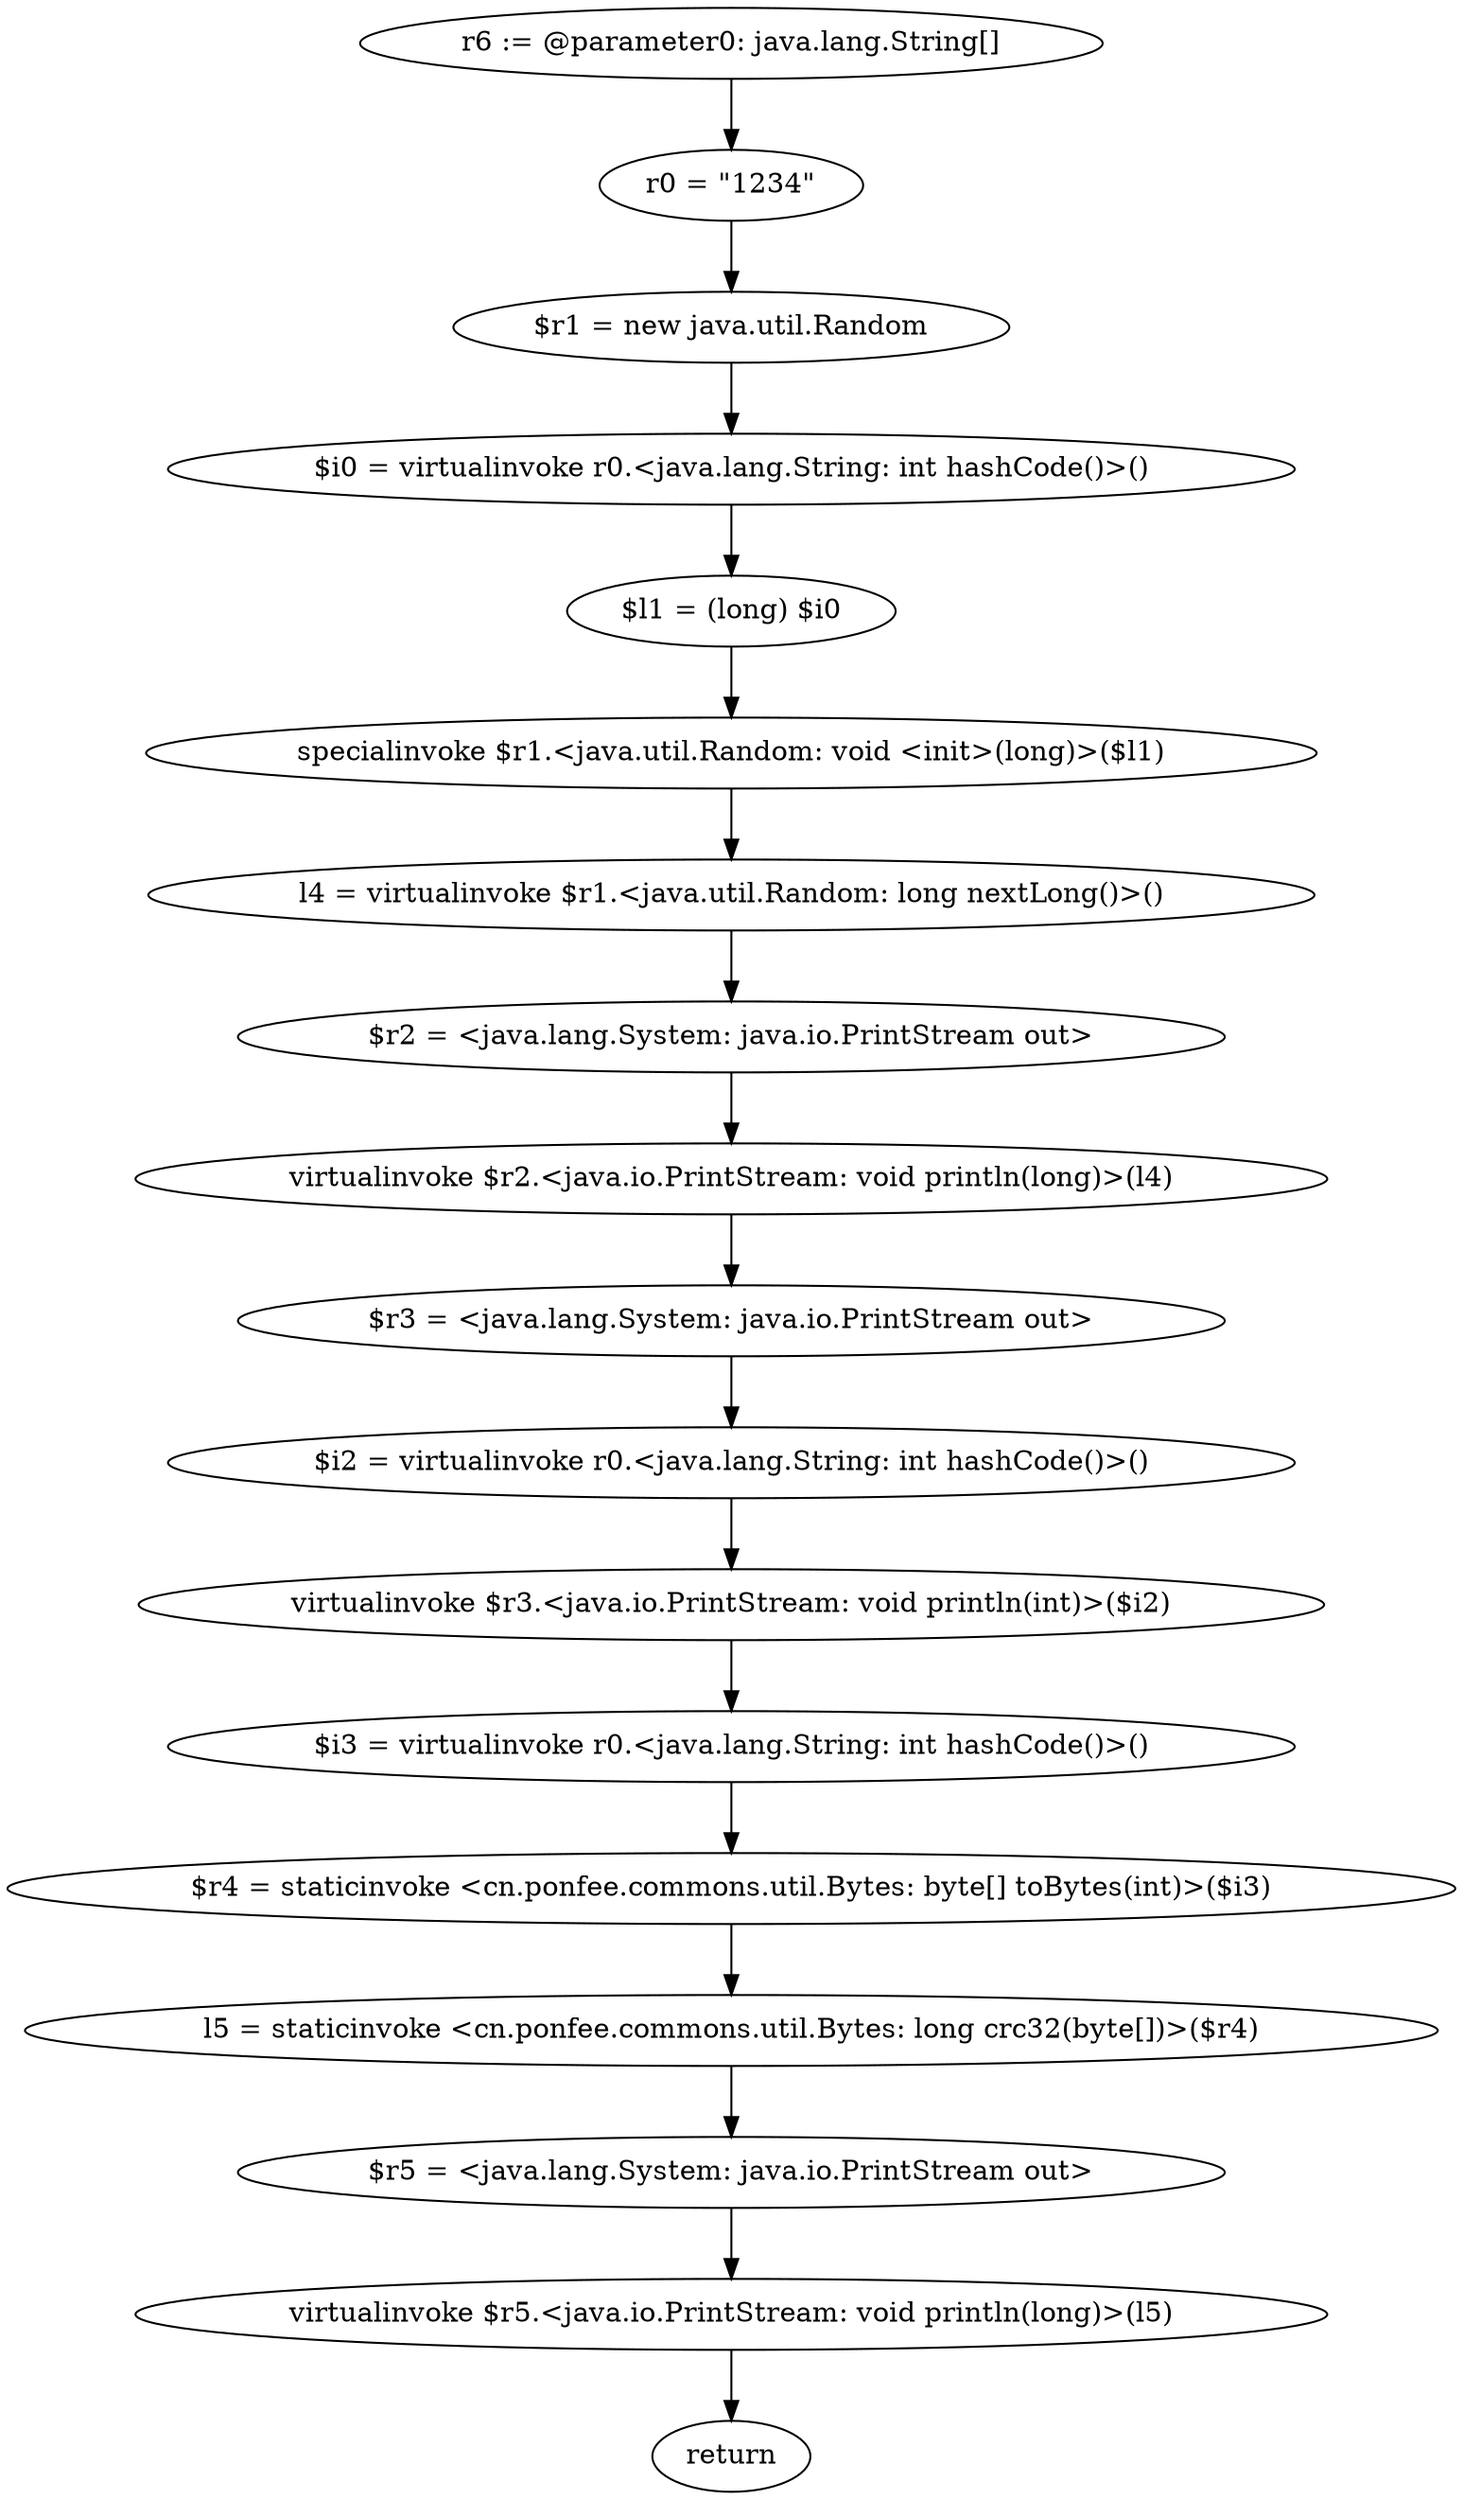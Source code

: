 digraph "unitGraph" {
    "r6 := @parameter0: java.lang.String[]"
    "r0 = \"1234\""
    "$r1 = new java.util.Random"
    "$i0 = virtualinvoke r0.<java.lang.String: int hashCode()>()"
    "$l1 = (long) $i0"
    "specialinvoke $r1.<java.util.Random: void <init>(long)>($l1)"
    "l4 = virtualinvoke $r1.<java.util.Random: long nextLong()>()"
    "$r2 = <java.lang.System: java.io.PrintStream out>"
    "virtualinvoke $r2.<java.io.PrintStream: void println(long)>(l4)"
    "$r3 = <java.lang.System: java.io.PrintStream out>"
    "$i2 = virtualinvoke r0.<java.lang.String: int hashCode()>()"
    "virtualinvoke $r3.<java.io.PrintStream: void println(int)>($i2)"
    "$i3 = virtualinvoke r0.<java.lang.String: int hashCode()>()"
    "$r4 = staticinvoke <cn.ponfee.commons.util.Bytes: byte[] toBytes(int)>($i3)"
    "l5 = staticinvoke <cn.ponfee.commons.util.Bytes: long crc32(byte[])>($r4)"
    "$r5 = <java.lang.System: java.io.PrintStream out>"
    "virtualinvoke $r5.<java.io.PrintStream: void println(long)>(l5)"
    "return"
    "r6 := @parameter0: java.lang.String[]"->"r0 = \"1234\"";
    "r0 = \"1234\""->"$r1 = new java.util.Random";
    "$r1 = new java.util.Random"->"$i0 = virtualinvoke r0.<java.lang.String: int hashCode()>()";
    "$i0 = virtualinvoke r0.<java.lang.String: int hashCode()>()"->"$l1 = (long) $i0";
    "$l1 = (long) $i0"->"specialinvoke $r1.<java.util.Random: void <init>(long)>($l1)";
    "specialinvoke $r1.<java.util.Random: void <init>(long)>($l1)"->"l4 = virtualinvoke $r1.<java.util.Random: long nextLong()>()";
    "l4 = virtualinvoke $r1.<java.util.Random: long nextLong()>()"->"$r2 = <java.lang.System: java.io.PrintStream out>";
    "$r2 = <java.lang.System: java.io.PrintStream out>"->"virtualinvoke $r2.<java.io.PrintStream: void println(long)>(l4)";
    "virtualinvoke $r2.<java.io.PrintStream: void println(long)>(l4)"->"$r3 = <java.lang.System: java.io.PrintStream out>";
    "$r3 = <java.lang.System: java.io.PrintStream out>"->"$i2 = virtualinvoke r0.<java.lang.String: int hashCode()>()";
    "$i2 = virtualinvoke r0.<java.lang.String: int hashCode()>()"->"virtualinvoke $r3.<java.io.PrintStream: void println(int)>($i2)";
    "virtualinvoke $r3.<java.io.PrintStream: void println(int)>($i2)"->"$i3 = virtualinvoke r0.<java.lang.String: int hashCode()>()";
    "$i3 = virtualinvoke r0.<java.lang.String: int hashCode()>()"->"$r4 = staticinvoke <cn.ponfee.commons.util.Bytes: byte[] toBytes(int)>($i3)";
    "$r4 = staticinvoke <cn.ponfee.commons.util.Bytes: byte[] toBytes(int)>($i3)"->"l5 = staticinvoke <cn.ponfee.commons.util.Bytes: long crc32(byte[])>($r4)";
    "l5 = staticinvoke <cn.ponfee.commons.util.Bytes: long crc32(byte[])>($r4)"->"$r5 = <java.lang.System: java.io.PrintStream out>";
    "$r5 = <java.lang.System: java.io.PrintStream out>"->"virtualinvoke $r5.<java.io.PrintStream: void println(long)>(l5)";
    "virtualinvoke $r5.<java.io.PrintStream: void println(long)>(l5)"->"return";
}
